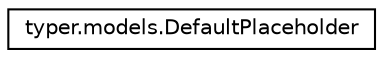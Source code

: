 digraph "Graphical Class Hierarchy"
{
 // LATEX_PDF_SIZE
  edge [fontname="Helvetica",fontsize="10",labelfontname="Helvetica",labelfontsize="10"];
  node [fontname="Helvetica",fontsize="10",shape=record];
  rankdir="LR";
  Node0 [label="typer.models.DefaultPlaceholder",height=0.2,width=0.4,color="black", fillcolor="white", style="filled",URL="$classtyper_1_1models_1_1DefaultPlaceholder.html",tooltip=" "];
}
